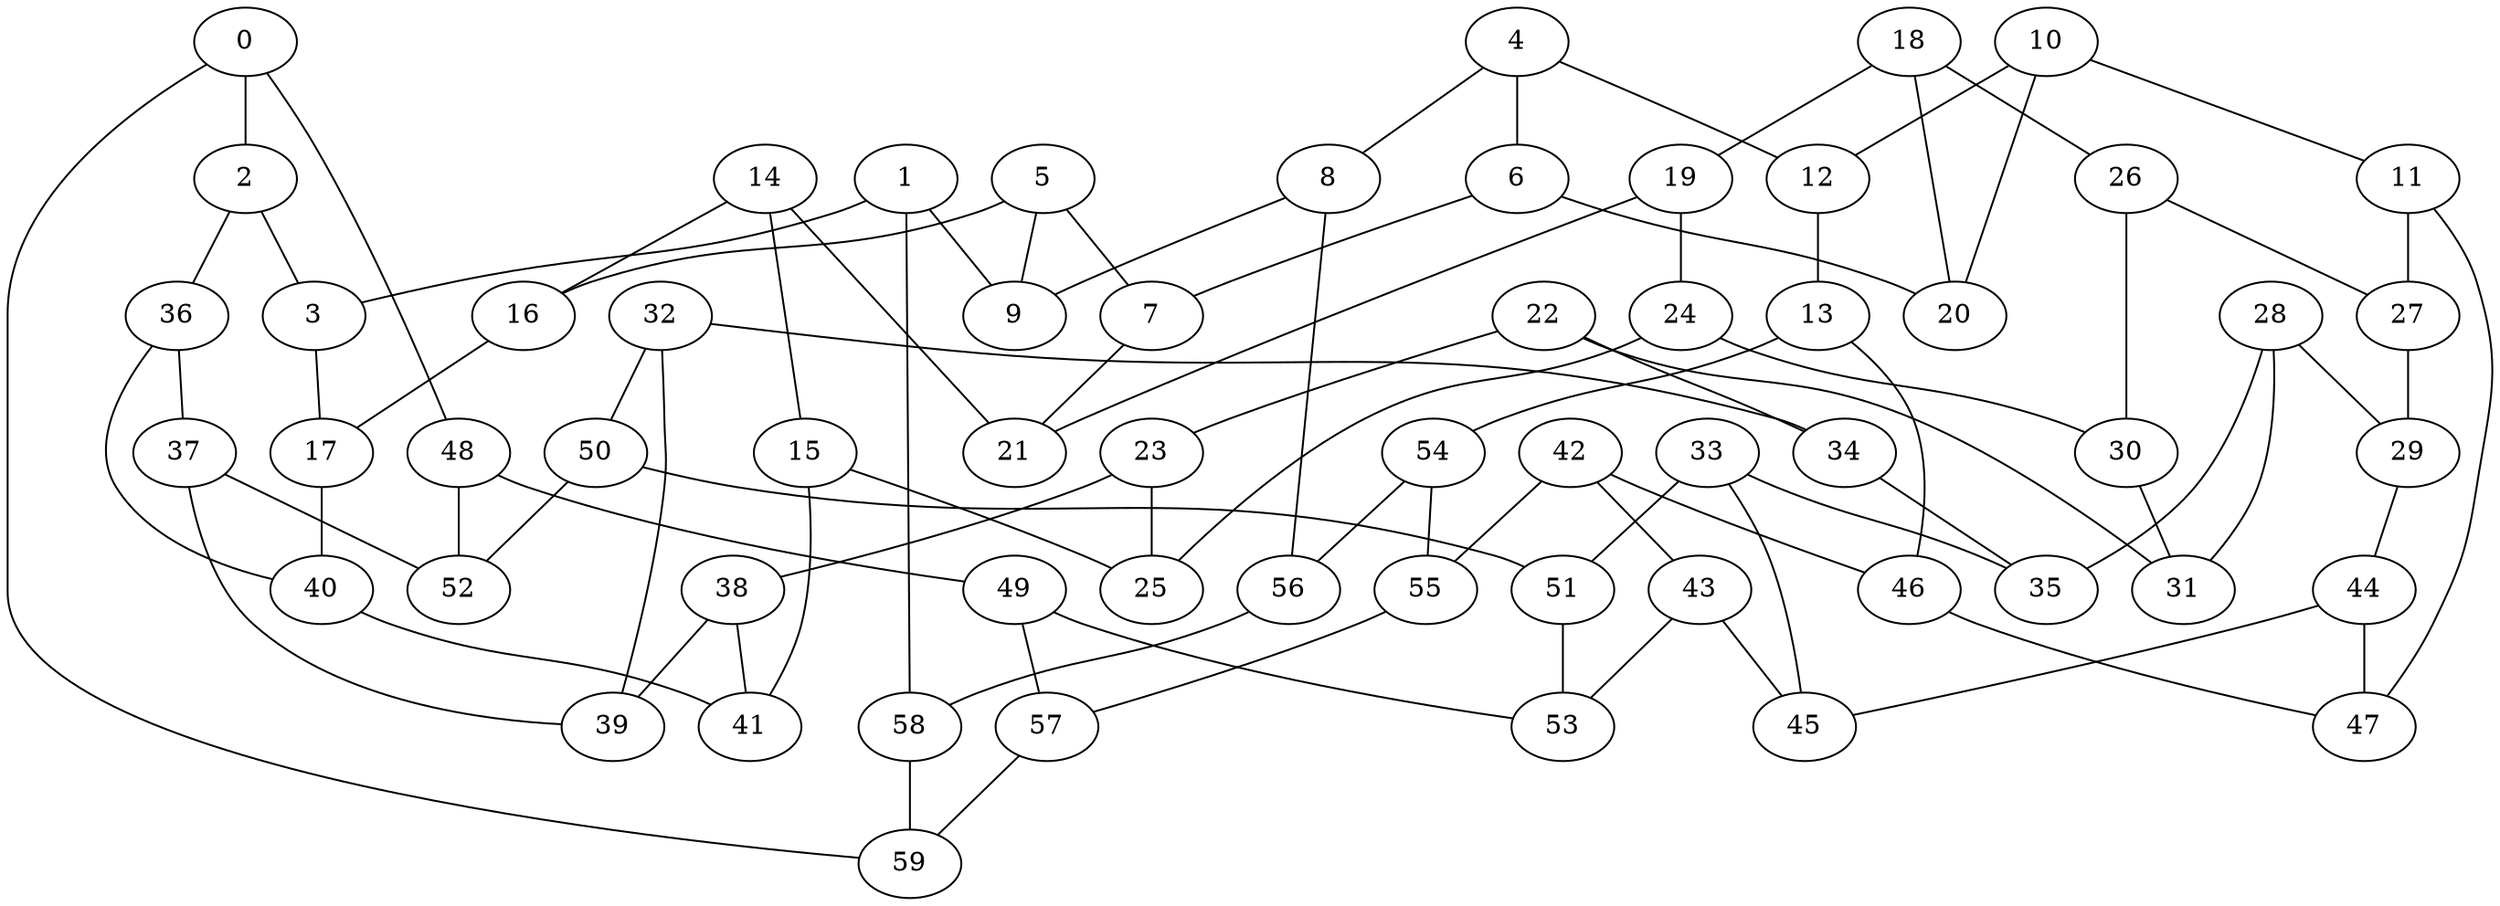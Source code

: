 graph g {0;1;2;3;4;5;6;7;8;9;10;11;12;13;14;15;16;17;18;19;20;21;22;23;24;25;26;27;28;29;30;31;32;33;34;35;36;37;38;39;40;41;42;43;44;45;46;47;48;49;50;51;52;53;54;55;56;57;58;59;0 -- 2;0 -- 48;0 -- 59;1 -- 3;1 -- 9;1 -- 58;2 -- 3;2 -- 36;3 -- 17;4 -- 6;4 -- 8;4 -- 12;5 -- 7;5 -- 9;5 -- 16;6 -- 7;6 -- 20;7 -- 21;8 -- 9;8 -- 56;10 -- 11;10 -- 12;10 -- 20;11 -- 27;11 -- 47;12 -- 13;13 -- 46;13 -- 54;14 -- 15;14 -- 16;14 -- 21;15 -- 25;15 -- 41;16 -- 17;17 -- 40;18 -- 19;18 -- 20;18 -- 26;19 -- 21;19 -- 24;22 -- 23;22 -- 31;22 -- 34;23 -- 25;23 -- 38;24 -- 25;24 -- 30;26 -- 27;26 -- 30;27 -- 29;28 -- 29;28 -- 31;28 -- 35;29 -- 44;30 -- 31;32 -- 34;32 -- 39;32 -- 50;33 -- 35;33 -- 45;33 -- 51;34 -- 35;36 -- 37;36 -- 40;37 -- 39;37 -- 52;38 -- 39;38 -- 41;40 -- 41;42 -- 43;42 -- 46;42 -- 55;43 -- 45;43 -- 53;44 -- 45;44 -- 47;46 -- 47;48 -- 49;48 -- 52;49 -- 53;49 -- 57;50 -- 51;50 -- 52;51 -- 53;54 -- 55;54 -- 56;55 -- 57;56 -- 58;57 -- 59;58 -- 59;}